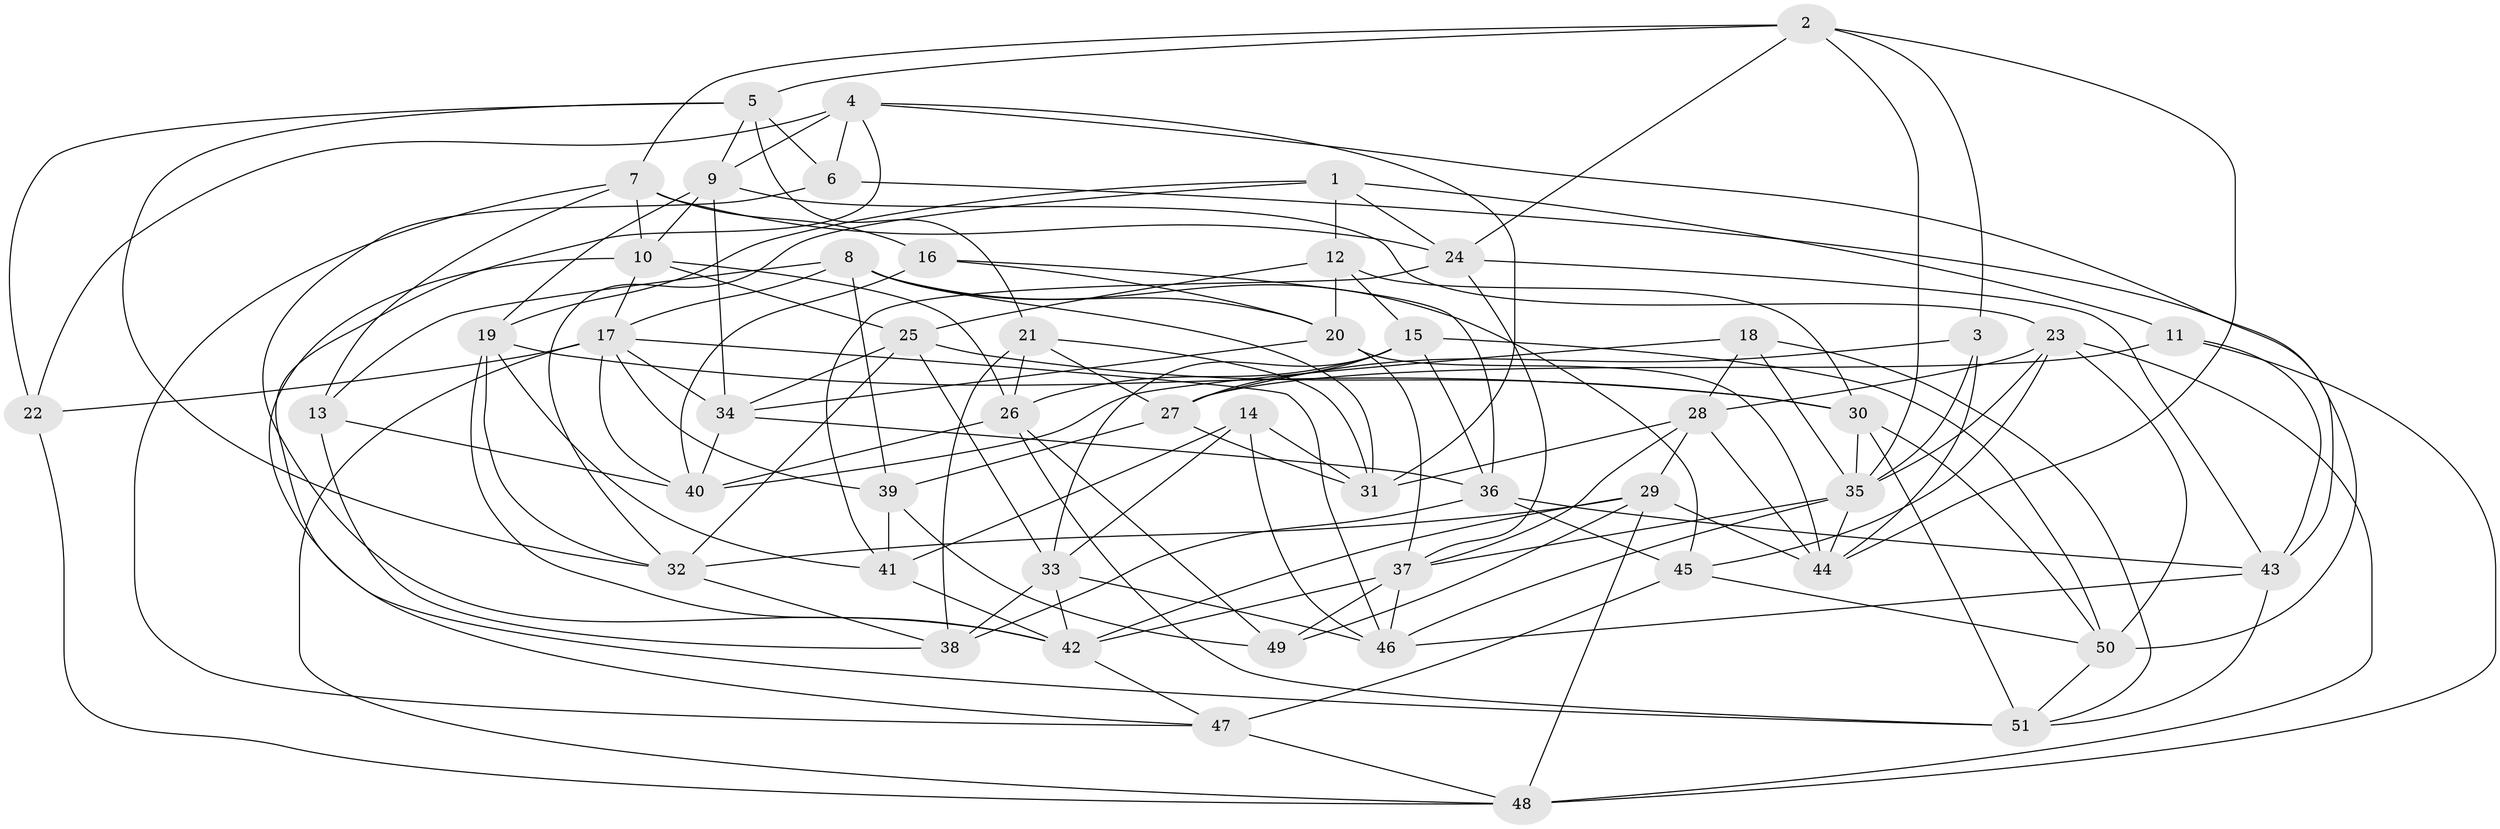 // original degree distribution, {4: 1.0}
// Generated by graph-tools (version 1.1) at 2025/50/03/09/25 03:50:48]
// undirected, 51 vertices, 143 edges
graph export_dot {
graph [start="1"]
  node [color=gray90,style=filled];
  1;
  2;
  3;
  4;
  5;
  6;
  7;
  8;
  9;
  10;
  11;
  12;
  13;
  14;
  15;
  16;
  17;
  18;
  19;
  20;
  21;
  22;
  23;
  24;
  25;
  26;
  27;
  28;
  29;
  30;
  31;
  32;
  33;
  34;
  35;
  36;
  37;
  38;
  39;
  40;
  41;
  42;
  43;
  44;
  45;
  46;
  47;
  48;
  49;
  50;
  51;
  1 -- 11 [weight=1.0];
  1 -- 12 [weight=2.0];
  1 -- 19 [weight=1.0];
  1 -- 24 [weight=1.0];
  1 -- 32 [weight=1.0];
  2 -- 3 [weight=1.0];
  2 -- 5 [weight=1.0];
  2 -- 7 [weight=1.0];
  2 -- 24 [weight=1.0];
  2 -- 35 [weight=1.0];
  2 -- 44 [weight=1.0];
  3 -- 27 [weight=1.0];
  3 -- 35 [weight=1.0];
  3 -- 44 [weight=1.0];
  4 -- 6 [weight=1.0];
  4 -- 9 [weight=1.0];
  4 -- 22 [weight=1.0];
  4 -- 31 [weight=1.0];
  4 -- 43 [weight=1.0];
  4 -- 47 [weight=1.0];
  5 -- 6 [weight=1.0];
  5 -- 9 [weight=1.0];
  5 -- 21 [weight=1.0];
  5 -- 22 [weight=1.0];
  5 -- 32 [weight=1.0];
  6 -- 42 [weight=1.0];
  6 -- 50 [weight=1.0];
  7 -- 10 [weight=1.0];
  7 -- 13 [weight=1.0];
  7 -- 16 [weight=1.0];
  7 -- 24 [weight=1.0];
  7 -- 47 [weight=1.0];
  8 -- 13 [weight=1.0];
  8 -- 17 [weight=1.0];
  8 -- 20 [weight=1.0];
  8 -- 31 [weight=1.0];
  8 -- 39 [weight=1.0];
  8 -- 45 [weight=1.0];
  9 -- 10 [weight=1.0];
  9 -- 19 [weight=1.0];
  9 -- 23 [weight=1.0];
  9 -- 34 [weight=1.0];
  10 -- 17 [weight=1.0];
  10 -- 25 [weight=1.0];
  10 -- 26 [weight=1.0];
  10 -- 51 [weight=1.0];
  11 -- 27 [weight=1.0];
  11 -- 43 [weight=1.0];
  11 -- 48 [weight=1.0];
  12 -- 15 [weight=1.0];
  12 -- 20 [weight=1.0];
  12 -- 25 [weight=1.0];
  12 -- 30 [weight=1.0];
  13 -- 38 [weight=1.0];
  13 -- 40 [weight=1.0];
  14 -- 31 [weight=1.0];
  14 -- 33 [weight=1.0];
  14 -- 41 [weight=1.0];
  14 -- 46 [weight=1.0];
  15 -- 26 [weight=1.0];
  15 -- 27 [weight=1.0];
  15 -- 33 [weight=1.0];
  15 -- 36 [weight=1.0];
  15 -- 50 [weight=1.0];
  16 -- 20 [weight=1.0];
  16 -- 36 [weight=1.0];
  16 -- 40 [weight=1.0];
  17 -- 22 [weight=1.0];
  17 -- 34 [weight=1.0];
  17 -- 39 [weight=1.0];
  17 -- 40 [weight=1.0];
  17 -- 46 [weight=1.0];
  17 -- 48 [weight=1.0];
  18 -- 28 [weight=1.0];
  18 -- 35 [weight=1.0];
  18 -- 40 [weight=1.0];
  18 -- 51 [weight=1.0];
  19 -- 30 [weight=1.0];
  19 -- 32 [weight=1.0];
  19 -- 41 [weight=1.0];
  19 -- 42 [weight=1.0];
  20 -- 34 [weight=1.0];
  20 -- 37 [weight=1.0];
  20 -- 44 [weight=1.0];
  21 -- 26 [weight=1.0];
  21 -- 27 [weight=1.0];
  21 -- 31 [weight=1.0];
  21 -- 38 [weight=2.0];
  22 -- 48 [weight=1.0];
  23 -- 28 [weight=1.0];
  23 -- 35 [weight=1.0];
  23 -- 45 [weight=1.0];
  23 -- 48 [weight=1.0];
  23 -- 50 [weight=1.0];
  24 -- 37 [weight=1.0];
  24 -- 41 [weight=1.0];
  24 -- 43 [weight=1.0];
  25 -- 30 [weight=1.0];
  25 -- 32 [weight=1.0];
  25 -- 33 [weight=1.0];
  25 -- 34 [weight=1.0];
  26 -- 40 [weight=1.0];
  26 -- 49 [weight=1.0];
  26 -- 51 [weight=1.0];
  27 -- 31 [weight=1.0];
  27 -- 39 [weight=1.0];
  28 -- 29 [weight=1.0];
  28 -- 31 [weight=1.0];
  28 -- 37 [weight=1.0];
  28 -- 44 [weight=1.0];
  29 -- 32 [weight=1.0];
  29 -- 42 [weight=1.0];
  29 -- 44 [weight=1.0];
  29 -- 48 [weight=1.0];
  29 -- 49 [weight=1.0];
  30 -- 35 [weight=1.0];
  30 -- 50 [weight=1.0];
  30 -- 51 [weight=1.0];
  32 -- 38 [weight=1.0];
  33 -- 38 [weight=1.0];
  33 -- 42 [weight=1.0];
  33 -- 46 [weight=1.0];
  34 -- 36 [weight=1.0];
  34 -- 40 [weight=1.0];
  35 -- 37 [weight=1.0];
  35 -- 44 [weight=1.0];
  35 -- 46 [weight=1.0];
  36 -- 38 [weight=1.0];
  36 -- 43 [weight=1.0];
  36 -- 45 [weight=1.0];
  37 -- 42 [weight=2.0];
  37 -- 46 [weight=1.0];
  37 -- 49 [weight=1.0];
  39 -- 41 [weight=2.0];
  39 -- 49 [weight=1.0];
  41 -- 42 [weight=1.0];
  42 -- 47 [weight=1.0];
  43 -- 46 [weight=1.0];
  43 -- 51 [weight=1.0];
  45 -- 47 [weight=2.0];
  45 -- 50 [weight=1.0];
  47 -- 48 [weight=1.0];
  50 -- 51 [weight=1.0];
}
